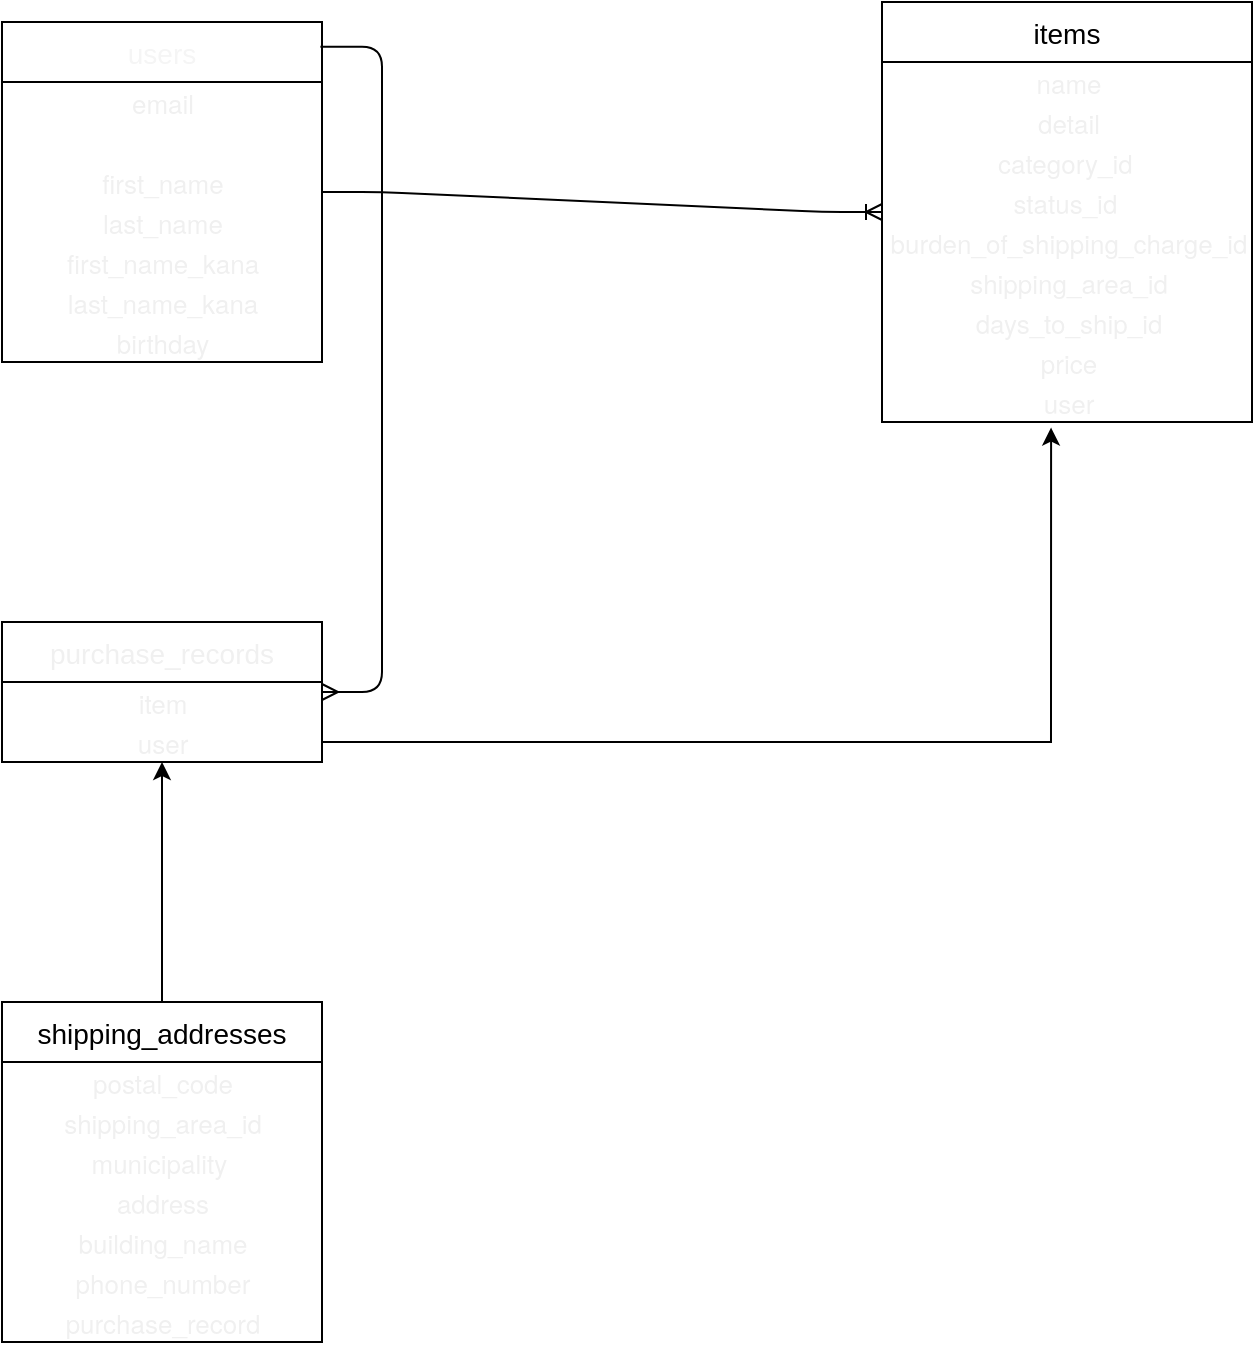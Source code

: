 <mxfile>
    <diagram id="HUGXoQ8isnVOg2FBGazs" name="ページ1">
        <mxGraphModel dx="733" dy="667" grid="1" gridSize="10" guides="1" tooltips="1" connect="1" arrows="1" fold="1" page="1" pageScale="1" pageWidth="827" pageHeight="1169" math="0" shadow="0">
            <root>
                <mxCell id="0"/>
                <mxCell id="1" parent="0"/>
                <mxCell id="119RQgGnVpth44yNPDYI-1" value="users" style="swimlane;fontStyle=0;childLayout=stackLayout;horizontal=1;startSize=30;horizontalStack=0;resizeParent=1;resizeParentMax=0;resizeLast=0;collapsible=1;marginBottom=0;align=center;fontSize=14;fontColor=#F5F5F5;" parent="1" vertex="1">
                    <mxGeometry x="20" y="50" width="160" height="170" as="geometry">
                        <mxRectangle x="20" y="50" width="70" height="30" as="alternateBounds"/>
                    </mxGeometry>
                </mxCell>
                <mxCell id="4" value="&lt;div style=&quot;text-align: justify&quot;&gt;&lt;p class=&quot;p1&quot; style=&quot;margin: 0px; font-stretch: normal; font-size: 13px; line-height: normal; font-family: &amp;quot;helvetica neue&amp;quot;;&quot;&gt;email&lt;/p&gt;&lt;/div&gt;" style="text;html=1;align=center;verticalAlign=middle;resizable=0;points=[];autosize=1;fontColor=#F0F0F0;" vertex="1" parent="119RQgGnVpth44yNPDYI-1">
                    <mxGeometry y="30" width="160" height="20" as="geometry"/>
                </mxCell>
                <mxCell id="5" value="&lt;div style=&quot;text-align: justify&quot;&gt;&lt;p class=&quot;p1&quot; style=&quot;margin: 0px; font-stretch: normal; font-size: 13px; line-height: normal; font-family: &amp;quot;helvetica neue&amp;quot;;&quot;&gt;encrypted_password&lt;/p&gt;&lt;/div&gt;" style="text;html=1;align=center;verticalAlign=middle;resizable=0;points=[];autosize=1;strokeColor=none;fontColor=#FFFFFF;" vertex="1" parent="119RQgGnVpth44yNPDYI-1">
                    <mxGeometry y="50" width="160" height="20" as="geometry"/>
                </mxCell>
                <mxCell id="7" value="&lt;div style=&quot;text-align: justify&quot;&gt;&lt;p class=&quot;p1&quot; style=&quot;margin: 0px; font-stretch: normal; font-size: 13px; line-height: normal; font-family: &amp;quot;helvetica neue&amp;quot;;&quot;&gt;first_name&lt;/p&gt;&lt;/div&gt;" style="text;html=1;align=center;verticalAlign=middle;resizable=0;points=[];autosize=1;strokeColor=none;fontColor=#F0F0F0;" vertex="1" parent="119RQgGnVpth44yNPDYI-1">
                    <mxGeometry y="70" width="160" height="20" as="geometry"/>
                </mxCell>
                <mxCell id="12" value="&lt;div style=&quot;text-align: justify&quot;&gt;&lt;p class=&quot;p1&quot; style=&quot;margin: 0px; font-stretch: normal; font-size: 13px; line-height: normal; font-family: &amp;quot;helvetica neue&amp;quot;;&quot;&gt;last_name&lt;/p&gt;&lt;/div&gt;" style="text;html=1;align=center;verticalAlign=middle;resizable=0;points=[];autosize=1;strokeColor=none;fontColor=#F0F0F0;" vertex="1" parent="119RQgGnVpth44yNPDYI-1">
                    <mxGeometry y="90" width="160" height="20" as="geometry"/>
                </mxCell>
                <mxCell id="13" value="&lt;div style=&quot;text-align: justify&quot;&gt;&lt;p class=&quot;p1&quot; style=&quot;margin: 0px; font-stretch: normal; font-size: 13px; line-height: normal; font-family: &amp;quot;helvetica neue&amp;quot;;&quot;&gt;first_name_kana&lt;/p&gt;&lt;/div&gt;" style="text;html=1;align=center;verticalAlign=middle;resizable=0;points=[];autosize=1;strokeColor=none;fontColor=#F0F0F0;" vertex="1" parent="119RQgGnVpth44yNPDYI-1">
                    <mxGeometry y="110" width="160" height="20" as="geometry"/>
                </mxCell>
                <mxCell id="14" value="&lt;div style=&quot;text-align: justify&quot;&gt;&lt;p class=&quot;p1&quot; style=&quot;margin: 0px; font-stretch: normal; font-size: 13px; line-height: normal; font-family: &amp;quot;helvetica neue&amp;quot;;&quot;&gt;last_name_kana&lt;/p&gt;&lt;/div&gt;" style="text;html=1;align=center;verticalAlign=middle;resizable=0;points=[];autosize=1;strokeColor=none;fontColor=#F0F0F0;" vertex="1" parent="119RQgGnVpth44yNPDYI-1">
                    <mxGeometry y="130" width="160" height="20" as="geometry"/>
                </mxCell>
                <mxCell id="15" value="&lt;div style=&quot;text-align: justify&quot;&gt;&lt;p class=&quot;p1&quot; style=&quot;margin: 0px; font-stretch: normal; font-size: 13px; line-height: normal; font-family: &amp;quot;helvetica neue&amp;quot;;&quot;&gt;birthday&lt;/p&gt;&lt;/div&gt;" style="text;html=1;align=center;verticalAlign=middle;resizable=0;points=[];autosize=1;strokeColor=none;fontColor=#F0F0F0;" vertex="1" parent="119RQgGnVpth44yNPDYI-1">
                    <mxGeometry y="150" width="160" height="20" as="geometry"/>
                </mxCell>
                <mxCell id="57" style="edgeStyle=orthogonalEdgeStyle;rounded=0;orthogonalLoop=1;jettySize=auto;html=1;fontColor=#F0F0F0;" edge="1" parent="1" source="119RQgGnVpth44yNPDYI-13" target="52">
                    <mxGeometry relative="1" as="geometry"/>
                </mxCell>
                <mxCell id="119RQgGnVpth44yNPDYI-13" value="shipping_addresses" style="swimlane;fontStyle=0;childLayout=stackLayout;horizontal=1;startSize=30;horizontalStack=0;resizeParent=1;resizeParentMax=0;resizeLast=0;collapsible=1;marginBottom=0;align=center;fontSize=14;" parent="1" vertex="1">
                    <mxGeometry x="20" y="540" width="160" height="170" as="geometry"/>
                </mxCell>
                <mxCell id="23" value="&lt;p class=&quot;p1&quot; style=&quot;margin: 0px ; font-stretch: normal ; font-size: 13px ; line-height: normal ; font-family: &amp;#34;helvetica neue&amp;#34;&quot;&gt;postal_code&lt;/p&gt;" style="text;html=1;align=center;verticalAlign=middle;resizable=0;points=[];autosize=1;strokeColor=none;fontColor=#F0F0F0;" vertex="1" parent="119RQgGnVpth44yNPDYI-13">
                    <mxGeometry y="30" width="160" height="20" as="geometry"/>
                </mxCell>
                <mxCell id="30" value="&lt;p class=&quot;p1&quot; style=&quot;margin: 0px; font-stretch: normal; font-size: 13px; line-height: normal; font-family: &amp;quot;helvetica neue&amp;quot;;&quot;&gt;shipping_area_id&lt;/p&gt;" style="text;html=1;align=center;verticalAlign=middle;resizable=0;points=[];autosize=1;strokeColor=none;fontColor=#F0F0F0;" vertex="1" parent="119RQgGnVpth44yNPDYI-13">
                    <mxGeometry y="50" width="160" height="20" as="geometry"/>
                </mxCell>
                <mxCell id="31" value="&lt;p class=&quot;p1&quot; style=&quot;margin: 0px; font-stretch: normal; font-size: 13px; line-height: normal; font-family: &amp;quot;helvetica neue&amp;quot;;&quot;&gt;municipality&lt;span class=&quot;Apple-converted-space&quot;&gt;&amp;nbsp;&lt;/span&gt;&lt;/p&gt;" style="text;html=1;align=center;verticalAlign=middle;resizable=0;points=[];autosize=1;strokeColor=none;fontColor=#F0F0F0;" vertex="1" parent="119RQgGnVpth44yNPDYI-13">
                    <mxGeometry y="70" width="160" height="20" as="geometry"/>
                </mxCell>
                <mxCell id="32" value="&lt;p class=&quot;p1&quot; style=&quot;margin: 0px; font-stretch: normal; font-size: 13px; line-height: normal; font-family: &amp;quot;helvetica neue&amp;quot;;&quot;&gt;address&lt;/p&gt;" style="text;html=1;align=center;verticalAlign=middle;resizable=0;points=[];autosize=1;strokeColor=none;fontColor=#F0F0F0;" vertex="1" parent="119RQgGnVpth44yNPDYI-13">
                    <mxGeometry y="90" width="160" height="20" as="geometry"/>
                </mxCell>
                <mxCell id="33" value="&lt;p class=&quot;p1&quot; style=&quot;margin: 0px ; font-stretch: normal ; font-size: 13px ; line-height: normal ; font-family: &amp;#34;helvetica neue&amp;#34;&quot;&gt;building_name&lt;/p&gt;" style="text;html=1;align=center;verticalAlign=middle;resizable=0;points=[];autosize=1;strokeColor=none;fontColor=#F0F0F0;" vertex="1" parent="119RQgGnVpth44yNPDYI-13">
                    <mxGeometry y="110" width="160" height="20" as="geometry"/>
                </mxCell>
                <mxCell id="34" value="&lt;p class=&quot;p1&quot; style=&quot;margin: 0px ; font-stretch: normal ; font-size: 13px ; line-height: normal ; font-family: &amp;#34;helvetica neue&amp;#34;&quot;&gt;phone_number&lt;/p&gt;" style="text;html=1;align=center;verticalAlign=middle;resizable=0;points=[];autosize=1;strokeColor=none;fontColor=#F0F0F0;" vertex="1" parent="119RQgGnVpth44yNPDYI-13">
                    <mxGeometry y="130" width="160" height="20" as="geometry"/>
                </mxCell>
                <mxCell id="35" value="&lt;p class=&quot;p1&quot; style=&quot;margin: 0px; font-stretch: normal; font-size: 13px; line-height: normal; font-family: &amp;quot;helvetica neue&amp;quot;;&quot;&gt;purchase_record&lt;/p&gt;" style="text;html=1;align=center;verticalAlign=middle;resizable=0;points=[];autosize=1;strokeColor=none;fontColor=#F0F0F0;" vertex="1" parent="119RQgGnVpth44yNPDYI-13">
                    <mxGeometry y="150" width="160" height="20" as="geometry"/>
                </mxCell>
                <mxCell id="42" value="items" style="swimlane;fontStyle=0;childLayout=stackLayout;horizontal=1;startSize=30;horizontalStack=0;resizeParent=1;resizeParentMax=0;resizeLast=0;collapsible=1;marginBottom=0;align=center;fontSize=14;" vertex="1" parent="1">
                    <mxGeometry x="460" y="40" width="185" height="210" as="geometry"/>
                </mxCell>
                <mxCell id="43" value="&lt;div style=&quot;text-align: justify&quot;&gt;&lt;p class=&quot;p1&quot; style=&quot;margin: 0px ; font-stretch: normal ; font-size: 13px ; line-height: normal ; font-family: &amp;#34;helvetica neue&amp;#34;&quot;&gt;name&lt;/p&gt;&lt;/div&gt;" style="text;html=1;align=center;verticalAlign=middle;resizable=0;points=[];autosize=1;strokeColor=none;fontColor=#F0F0F0;" vertex="1" parent="42">
                    <mxGeometry y="30" width="185" height="20" as="geometry"/>
                </mxCell>
                <mxCell id="44" value="&lt;div style=&quot;text-align: justify&quot;&gt;&lt;p class=&quot;p1&quot; style=&quot;margin: 0px; font-stretch: normal; font-size: 13px; line-height: normal; font-family: &amp;quot;helvetica neue&amp;quot;;&quot;&gt;detail&lt;/p&gt;&lt;/div&gt;" style="text;html=1;align=center;verticalAlign=middle;resizable=0;points=[];autosize=1;strokeColor=none;fontColor=#F0F0F0;" vertex="1" parent="42">
                    <mxGeometry y="50" width="185" height="20" as="geometry"/>
                </mxCell>
                <mxCell id="45" value="&lt;div style=&quot;text-align: justify&quot;&gt;&lt;p class=&quot;p1&quot; style=&quot;margin: 0px ; font-stretch: normal ; font-size: 13px ; line-height: normal ; font-family: &amp;quot;helvetica neue&amp;quot;&quot;&gt;category&lt;span style=&quot;font-family: &amp;quot;helvetica neue&amp;quot;;&quot;&gt;_id&lt;/span&gt;&lt;span class=&quot;Apple-converted-space&quot; style=&quot;font-family: &amp;quot;helvetica neue&amp;quot;;&quot;&gt;&amp;nbsp;&lt;/span&gt;&lt;/p&gt;&lt;/div&gt;" style="text;html=1;align=center;verticalAlign=middle;resizable=0;points=[];autosize=1;strokeColor=none;fontColor=#F0F0F0;" vertex="1" parent="42">
                    <mxGeometry y="70" width="185" height="20" as="geometry"/>
                </mxCell>
                <mxCell id="46" value="&lt;div style=&quot;text-align: justify&quot;&gt;&lt;p class=&quot;p1&quot; style=&quot;margin: 0px ; font-stretch: normal ; font-size: 13px ; line-height: normal ; font-family: &amp;quot;helvetica neue&amp;quot;&quot;&gt;status&lt;span style=&quot;font-family: &amp;quot;helvetica neue&amp;quot;;&quot;&gt;_id&lt;/span&gt;&lt;span class=&quot;Apple-converted-space&quot; style=&quot;font-family: &amp;quot;helvetica neue&amp;quot;;&quot;&gt;&amp;nbsp;&lt;/span&gt;&lt;/p&gt;&lt;/div&gt;" style="text;html=1;align=center;verticalAlign=middle;resizable=0;points=[];autosize=1;strokeColor=none;fontColor=#F0F0F0;" vertex="1" parent="42">
                    <mxGeometry y="90" width="185" height="20" as="geometry"/>
                </mxCell>
                <mxCell id="47" value="&lt;div style=&quot;text-align: justify&quot;&gt;&lt;p class=&quot;p1&quot; style=&quot;margin: 0px; font-stretch: normal; font-size: 13px; line-height: normal; font-family: &amp;quot;helvetica neue&amp;quot;;&quot;&gt;burden_of_shipping_charge_id&lt;/p&gt;&lt;/div&gt;" style="text;html=1;align=center;verticalAlign=middle;resizable=0;points=[];autosize=1;strokeColor=none;fontColor=#F0F0F0;" vertex="1" parent="42">
                    <mxGeometry y="110" width="185" height="20" as="geometry"/>
                </mxCell>
                <mxCell id="48" value="&lt;div style=&quot;text-align: justify&quot;&gt;&lt;p class=&quot;p1&quot; style=&quot;margin: 0px; font-stretch: normal; font-size: 13px; line-height: normal; font-family: &amp;quot;helvetica neue&amp;quot;;&quot;&gt;shipping_area_id&lt;/p&gt;&lt;/div&gt;" style="text;html=1;align=center;verticalAlign=middle;resizable=0;points=[];autosize=1;strokeColor=none;fontColor=#F0F0F0;" vertex="1" parent="42">
                    <mxGeometry y="130" width="185" height="20" as="geometry"/>
                </mxCell>
                <mxCell id="49" value="&lt;div style=&quot;text-align: justify&quot;&gt;&lt;p class=&quot;p1&quot; style=&quot;margin: 0px; font-stretch: normal; font-size: 13px; line-height: normal; font-family: &amp;quot;helvetica neue&amp;quot;;&quot;&gt;days_to_ship_id&lt;/p&gt;&lt;/div&gt;" style="text;html=1;align=center;verticalAlign=middle;resizable=0;points=[];autosize=1;strokeColor=none;fontColor=#F0F0F0;" vertex="1" parent="42">
                    <mxGeometry y="150" width="185" height="20" as="geometry"/>
                </mxCell>
                <mxCell id="50" value="&lt;div style=&quot;text-align: justify&quot;&gt;&lt;p class=&quot;p1&quot; style=&quot;margin: 0px; font-stretch: normal; font-size: 13px; line-height: normal; font-family: &amp;quot;helvetica neue&amp;quot;;&quot;&gt;price&lt;/p&gt;&lt;/div&gt;" style="text;html=1;align=center;verticalAlign=middle;resizable=0;points=[];autosize=1;strokeColor=none;fontColor=#F0F0F0;" vertex="1" parent="42">
                    <mxGeometry y="170" width="185" height="20" as="geometry"/>
                </mxCell>
                <mxCell id="51" value="&lt;div style=&quot;text-align: justify&quot;&gt;&lt;p class=&quot;p1&quot; style=&quot;margin: 0px; font-stretch: normal; font-size: 13px; line-height: normal; font-family: &amp;quot;helvetica neue&amp;quot;;&quot;&gt;user&lt;/p&gt;&lt;/div&gt;" style="text;html=1;align=center;verticalAlign=middle;resizable=0;points=[];autosize=1;strokeColor=none;fontColor=#F0F0F0;" vertex="1" parent="42">
                    <mxGeometry y="190" width="185" height="20" as="geometry"/>
                </mxCell>
                <mxCell id="52" value="purchase_records" style="swimlane;fontStyle=0;childLayout=stackLayout;horizontal=1;startSize=30;horizontalStack=0;resizeParent=1;resizeParentMax=0;resizeLast=0;collapsible=1;marginBottom=0;align=center;fontSize=14;fontColor=#F0F0F0;" vertex="1" parent="1">
                    <mxGeometry x="20" y="350" width="160" height="70" as="geometry"/>
                </mxCell>
                <mxCell id="53" value="&lt;p class=&quot;p1&quot; style=&quot;margin: 0px; font-stretch: normal; font-size: 13px; line-height: normal; font-family: &amp;quot;helvetica neue&amp;quot;;&quot;&gt;item&lt;/p&gt;" style="text;html=1;align=center;verticalAlign=middle;resizable=0;points=[];autosize=1;strokeColor=none;fontColor=#F0F0F0;" vertex="1" parent="52">
                    <mxGeometry y="30" width="160" height="20" as="geometry"/>
                </mxCell>
                <mxCell id="54" value="&lt;p class=&quot;p1&quot; style=&quot;margin: 0px; font-stretch: normal; font-size: 13px; line-height: normal; font-family: &amp;quot;helvetica neue&amp;quot;;&quot;&gt;user&lt;/p&gt;" style="text;html=1;align=center;verticalAlign=middle;resizable=0;points=[];autosize=1;strokeColor=none;fontColor=#F0F0F0;" vertex="1" parent="52">
                    <mxGeometry y="50" width="160" height="20" as="geometry"/>
                </mxCell>
                <mxCell id="58" style="edgeStyle=orthogonalEdgeStyle;rounded=0;orthogonalLoop=1;jettySize=auto;html=1;entryX=0.457;entryY=1.14;entryDx=0;entryDy=0;entryPerimeter=0;fontColor=#F0F0F0;" edge="1" parent="1" source="54" target="51">
                    <mxGeometry relative="1" as="geometry"/>
                </mxCell>
                <mxCell id="59" value="" style="edgeStyle=entityRelationEdgeStyle;fontSize=12;html=1;endArrow=ERmany;fontColor=#F0F0F0;exitX=0.995;exitY=0.073;exitDx=0;exitDy=0;exitPerimeter=0;" edge="1" parent="1" source="119RQgGnVpth44yNPDYI-1" target="52">
                    <mxGeometry width="100" height="100" relative="1" as="geometry">
                        <mxPoint x="310" y="400" as="sourcePoint"/>
                        <mxPoint x="410" y="300" as="targetPoint"/>
                    </mxGeometry>
                </mxCell>
                <mxCell id="60" value="" style="edgeStyle=entityRelationEdgeStyle;fontSize=12;html=1;endArrow=ERoneToMany;fontColor=#F0F0F0;" edge="1" parent="1" source="119RQgGnVpth44yNPDYI-1" target="42">
                    <mxGeometry width="100" height="100" relative="1" as="geometry">
                        <mxPoint x="310" y="400" as="sourcePoint"/>
                        <mxPoint x="410" y="300" as="targetPoint"/>
                    </mxGeometry>
                </mxCell>
            </root>
        </mxGraphModel>
    </diagram>
</mxfile>